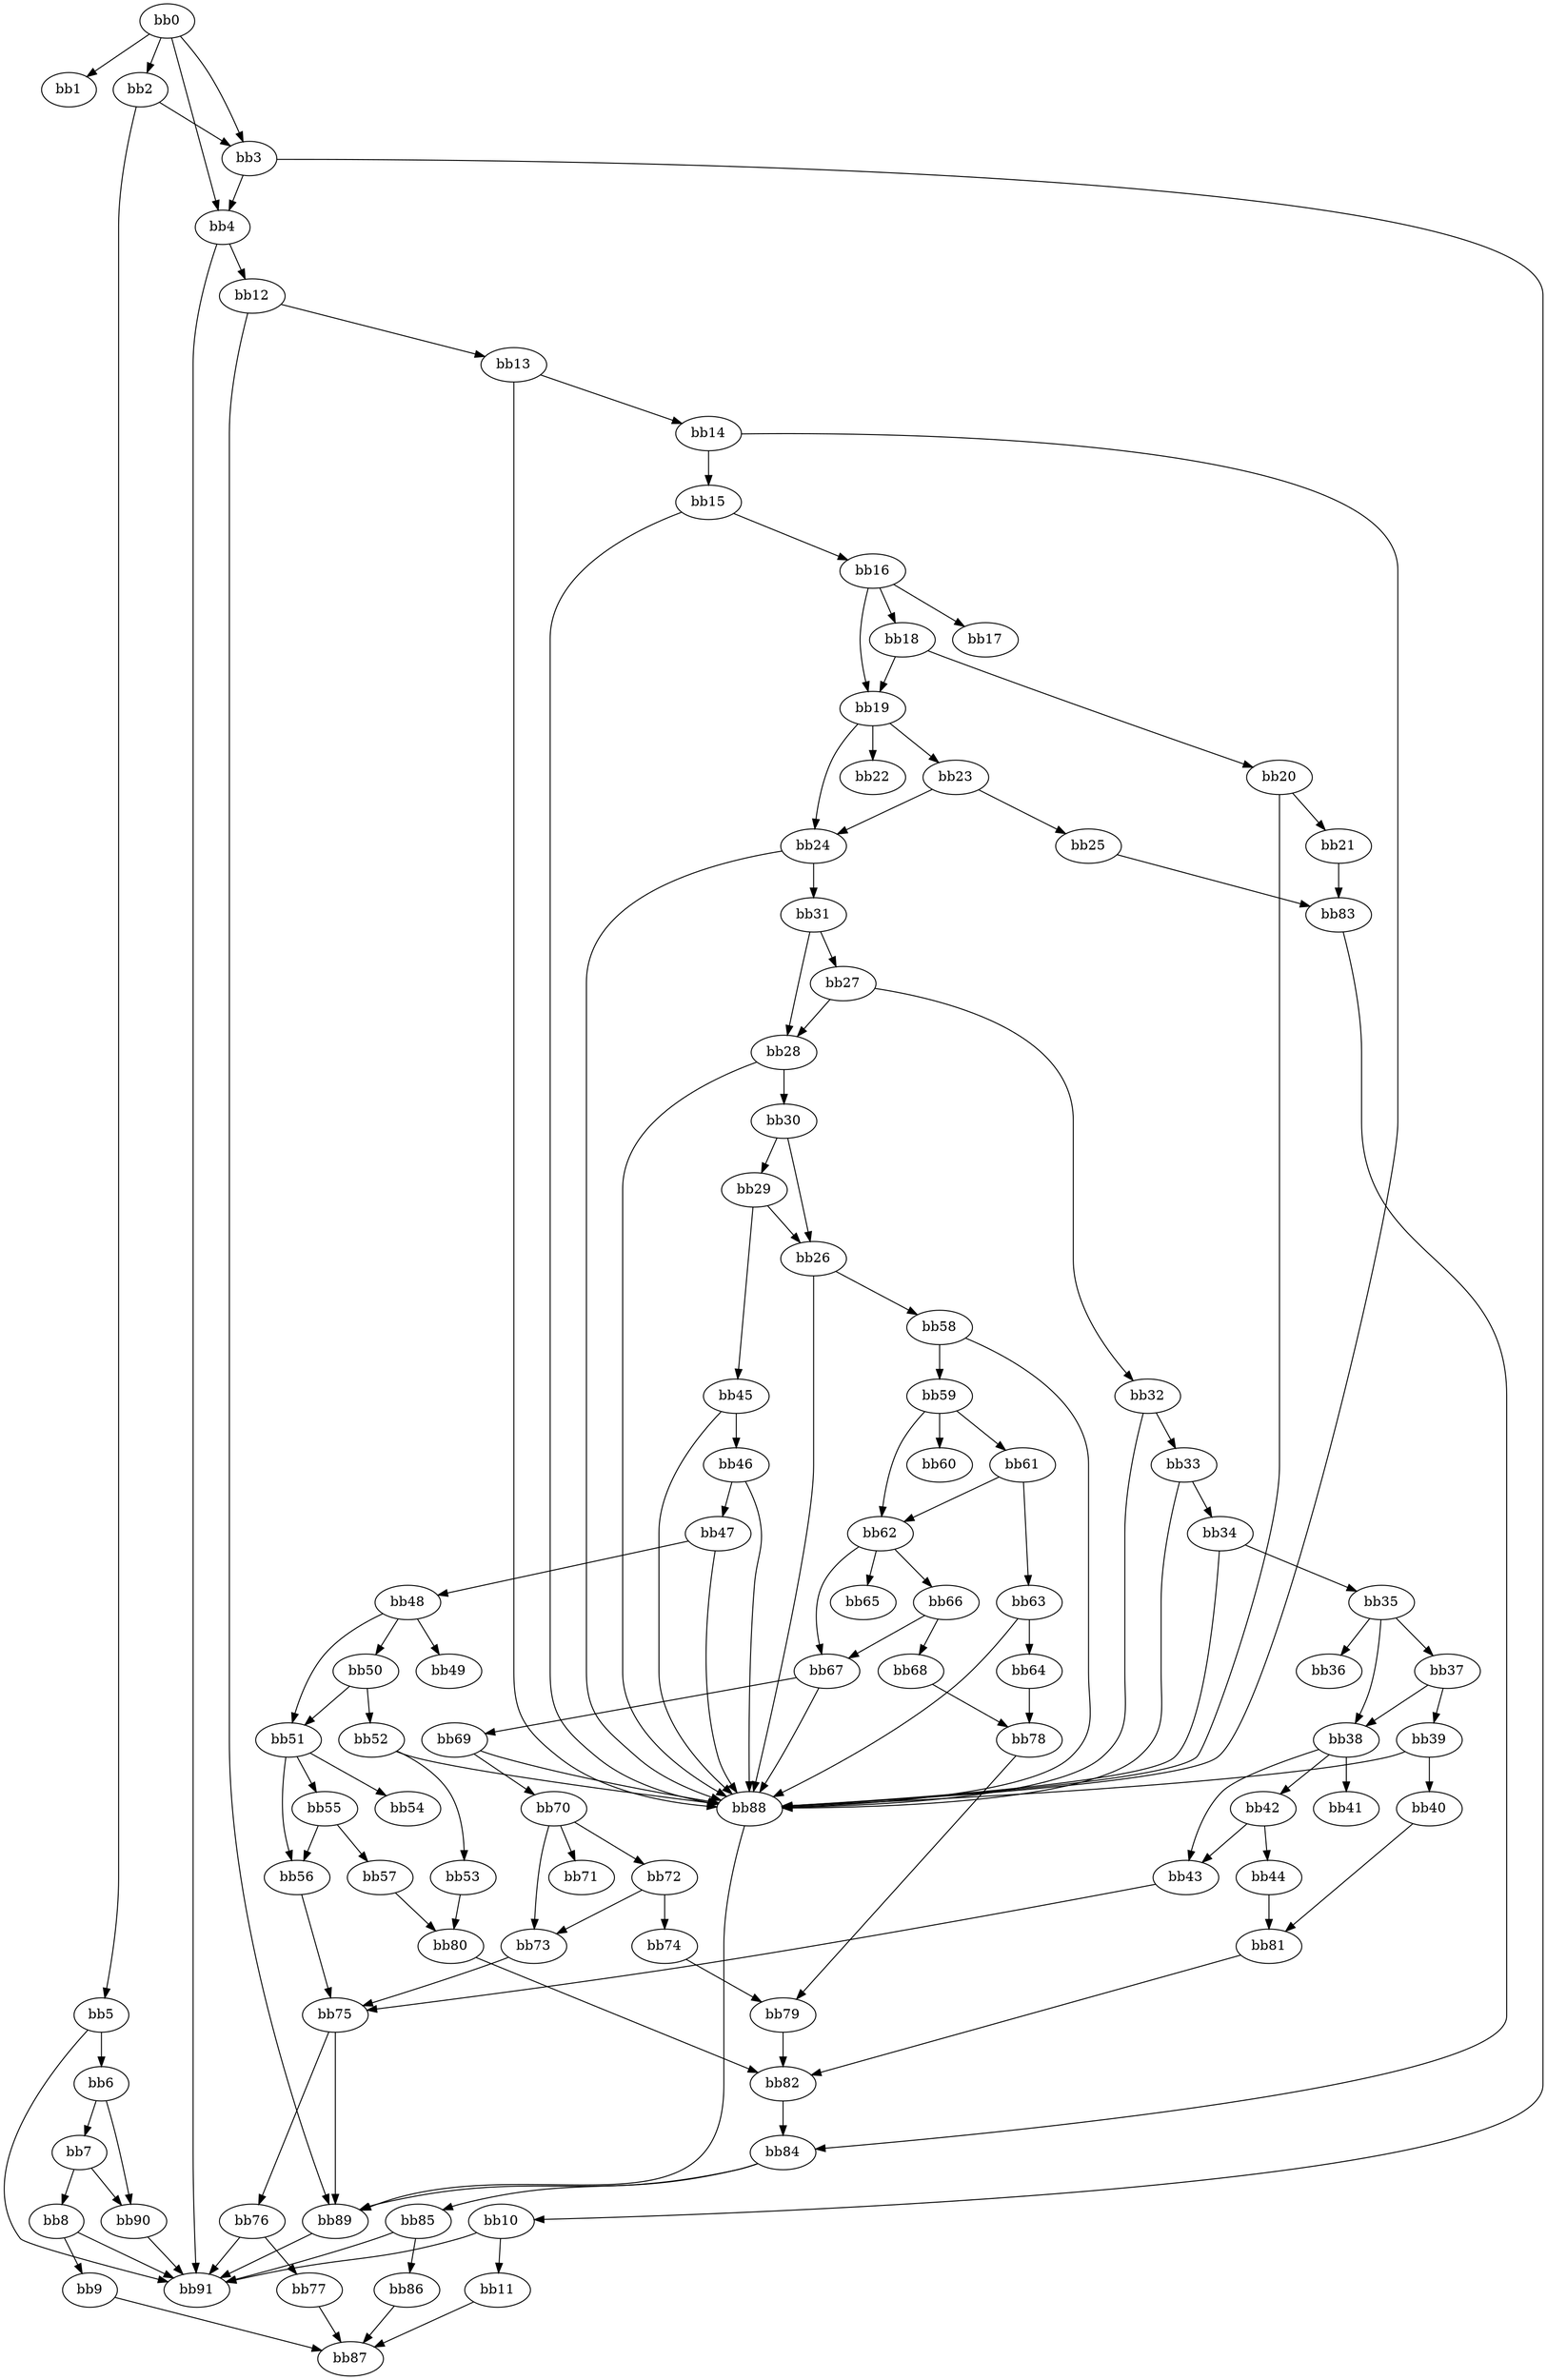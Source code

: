 digraph {
    0 [ label = "bb0\l" ]
    1 [ label = "bb1\l" ]
    2 [ label = "bb2\l" ]
    3 [ label = "bb3\l" ]
    4 [ label = "bb4\l" ]
    5 [ label = "bb5\l" ]
    6 [ label = "bb6\l" ]
    7 [ label = "bb7\l" ]
    8 [ label = "bb8\l" ]
    9 [ label = "bb9\l" ]
    10 [ label = "bb10\l" ]
    11 [ label = "bb11\l" ]
    12 [ label = "bb12\l" ]
    13 [ label = "bb13\l" ]
    14 [ label = "bb14\l" ]
    15 [ label = "bb15\l" ]
    16 [ label = "bb16\l" ]
    17 [ label = "bb17\l" ]
    18 [ label = "bb18\l" ]
    19 [ label = "bb19\l" ]
    20 [ label = "bb20\l" ]
    21 [ label = "bb21\l" ]
    22 [ label = "bb22\l" ]
    23 [ label = "bb23\l" ]
    24 [ label = "bb24\l" ]
    25 [ label = "bb25\l" ]
    26 [ label = "bb26\l" ]
    27 [ label = "bb27\l" ]
    28 [ label = "bb28\l" ]
    29 [ label = "bb29\l" ]
    30 [ label = "bb30\l" ]
    31 [ label = "bb31\l" ]
    32 [ label = "bb32\l" ]
    33 [ label = "bb33\l" ]
    34 [ label = "bb34\l" ]
    35 [ label = "bb35\l" ]
    36 [ label = "bb36\l" ]
    37 [ label = "bb37\l" ]
    38 [ label = "bb38\l" ]
    39 [ label = "bb39\l" ]
    40 [ label = "bb40\l" ]
    41 [ label = "bb41\l" ]
    42 [ label = "bb42\l" ]
    43 [ label = "bb43\l" ]
    44 [ label = "bb44\l" ]
    45 [ label = "bb45\l" ]
    46 [ label = "bb46\l" ]
    47 [ label = "bb47\l" ]
    48 [ label = "bb48\l" ]
    49 [ label = "bb49\l" ]
    50 [ label = "bb50\l" ]
    51 [ label = "bb51\l" ]
    52 [ label = "bb52\l" ]
    53 [ label = "bb53\l" ]
    54 [ label = "bb54\l" ]
    55 [ label = "bb55\l" ]
    56 [ label = "bb56\l" ]
    57 [ label = "bb57\l" ]
    58 [ label = "bb58\l" ]
    59 [ label = "bb59\l" ]
    60 [ label = "bb60\l" ]
    61 [ label = "bb61\l" ]
    62 [ label = "bb62\l" ]
    63 [ label = "bb63\l" ]
    64 [ label = "bb64\l" ]
    65 [ label = "bb65\l" ]
    66 [ label = "bb66\l" ]
    67 [ label = "bb67\l" ]
    68 [ label = "bb68\l" ]
    69 [ label = "bb69\l" ]
    70 [ label = "bb70\l" ]
    71 [ label = "bb71\l" ]
    72 [ label = "bb72\l" ]
    73 [ label = "bb73\l" ]
    74 [ label = "bb74\l" ]
    75 [ label = "bb75\l" ]
    76 [ label = "bb76\l" ]
    77 [ label = "bb77\l" ]
    78 [ label = "bb78\l" ]
    79 [ label = "bb79\l" ]
    80 [ label = "bb80\l" ]
    81 [ label = "bb81\l" ]
    82 [ label = "bb82\l" ]
    83 [ label = "bb83\l" ]
    84 [ label = "bb84\l" ]
    85 [ label = "bb85\l" ]
    86 [ label = "bb86\l" ]
    87 [ label = "bb87\l" ]
    88 [ label = "bb88\l" ]
    89 [ label = "bb89\l" ]
    90 [ label = "bb90\l" ]
    91 [ label = "bb91\l" ]
    0 -> 1 [ ]
    0 -> 2 [ ]
    0 -> 3 [ ]
    0 -> 4 [ ]
    2 -> 3 [ ]
    2 -> 5 [ ]
    3 -> 4 [ ]
    3 -> 10 [ ]
    4 -> 12 [ ]
    4 -> 91 [ ]
    5 -> 6 [ ]
    5 -> 91 [ ]
    6 -> 7 [ ]
    6 -> 90 [ ]
    7 -> 8 [ ]
    7 -> 90 [ ]
    8 -> 9 [ ]
    8 -> 91 [ ]
    9 -> 87 [ ]
    10 -> 11 [ ]
    10 -> 91 [ ]
    11 -> 87 [ ]
    12 -> 13 [ ]
    12 -> 89 [ ]
    13 -> 14 [ ]
    13 -> 88 [ ]
    14 -> 15 [ ]
    14 -> 88 [ ]
    15 -> 16 [ ]
    15 -> 88 [ ]
    16 -> 17 [ ]
    16 -> 18 [ ]
    16 -> 19 [ ]
    18 -> 19 [ ]
    18 -> 20 [ ]
    19 -> 22 [ ]
    19 -> 23 [ ]
    19 -> 24 [ ]
    20 -> 21 [ ]
    20 -> 88 [ ]
    21 -> 83 [ ]
    23 -> 24 [ ]
    23 -> 25 [ ]
    24 -> 31 [ ]
    24 -> 88 [ ]
    25 -> 83 [ ]
    26 -> 58 [ ]
    26 -> 88 [ ]
    27 -> 28 [ ]
    27 -> 32 [ ]
    28 -> 30 [ ]
    28 -> 88 [ ]
    29 -> 26 [ ]
    29 -> 45 [ ]
    30 -> 26 [ ]
    30 -> 29 [ ]
    31 -> 27 [ ]
    31 -> 28 [ ]
    32 -> 33 [ ]
    32 -> 88 [ ]
    33 -> 34 [ ]
    33 -> 88 [ ]
    34 -> 35 [ ]
    34 -> 88 [ ]
    35 -> 36 [ ]
    35 -> 37 [ ]
    35 -> 38 [ ]
    37 -> 38 [ ]
    37 -> 39 [ ]
    38 -> 41 [ ]
    38 -> 42 [ ]
    38 -> 43 [ ]
    39 -> 40 [ ]
    39 -> 88 [ ]
    40 -> 81 [ ]
    42 -> 43 [ ]
    42 -> 44 [ ]
    43 -> 75 [ ]
    44 -> 81 [ ]
    45 -> 46 [ ]
    45 -> 88 [ ]
    46 -> 47 [ ]
    46 -> 88 [ ]
    47 -> 48 [ ]
    47 -> 88 [ ]
    48 -> 49 [ ]
    48 -> 50 [ ]
    48 -> 51 [ ]
    50 -> 51 [ ]
    50 -> 52 [ ]
    51 -> 54 [ ]
    51 -> 55 [ ]
    51 -> 56 [ ]
    52 -> 53 [ ]
    52 -> 88 [ ]
    53 -> 80 [ ]
    55 -> 56 [ ]
    55 -> 57 [ ]
    56 -> 75 [ ]
    57 -> 80 [ ]
    58 -> 59 [ ]
    58 -> 88 [ ]
    59 -> 60 [ ]
    59 -> 61 [ ]
    59 -> 62 [ ]
    61 -> 62 [ ]
    61 -> 63 [ ]
    62 -> 65 [ ]
    62 -> 66 [ ]
    62 -> 67 [ ]
    63 -> 64 [ ]
    63 -> 88 [ ]
    64 -> 78 [ ]
    66 -> 67 [ ]
    66 -> 68 [ ]
    67 -> 69 [ ]
    67 -> 88 [ ]
    68 -> 78 [ ]
    69 -> 70 [ ]
    69 -> 88 [ ]
    70 -> 71 [ ]
    70 -> 72 [ ]
    70 -> 73 [ ]
    72 -> 73 [ ]
    72 -> 74 [ ]
    73 -> 75 [ ]
    74 -> 79 [ ]
    75 -> 76 [ ]
    75 -> 89 [ ]
    76 -> 77 [ ]
    76 -> 91 [ ]
    77 -> 87 [ ]
    78 -> 79 [ ]
    79 -> 82 [ ]
    80 -> 82 [ ]
    81 -> 82 [ ]
    82 -> 84 [ ]
    83 -> 84 [ ]
    84 -> 85 [ ]
    84 -> 89 [ ]
    85 -> 86 [ ]
    85 -> 91 [ ]
    86 -> 87 [ ]
    88 -> 89 [ ]
    89 -> 91 [ ]
    90 -> 91 [ ]
}

